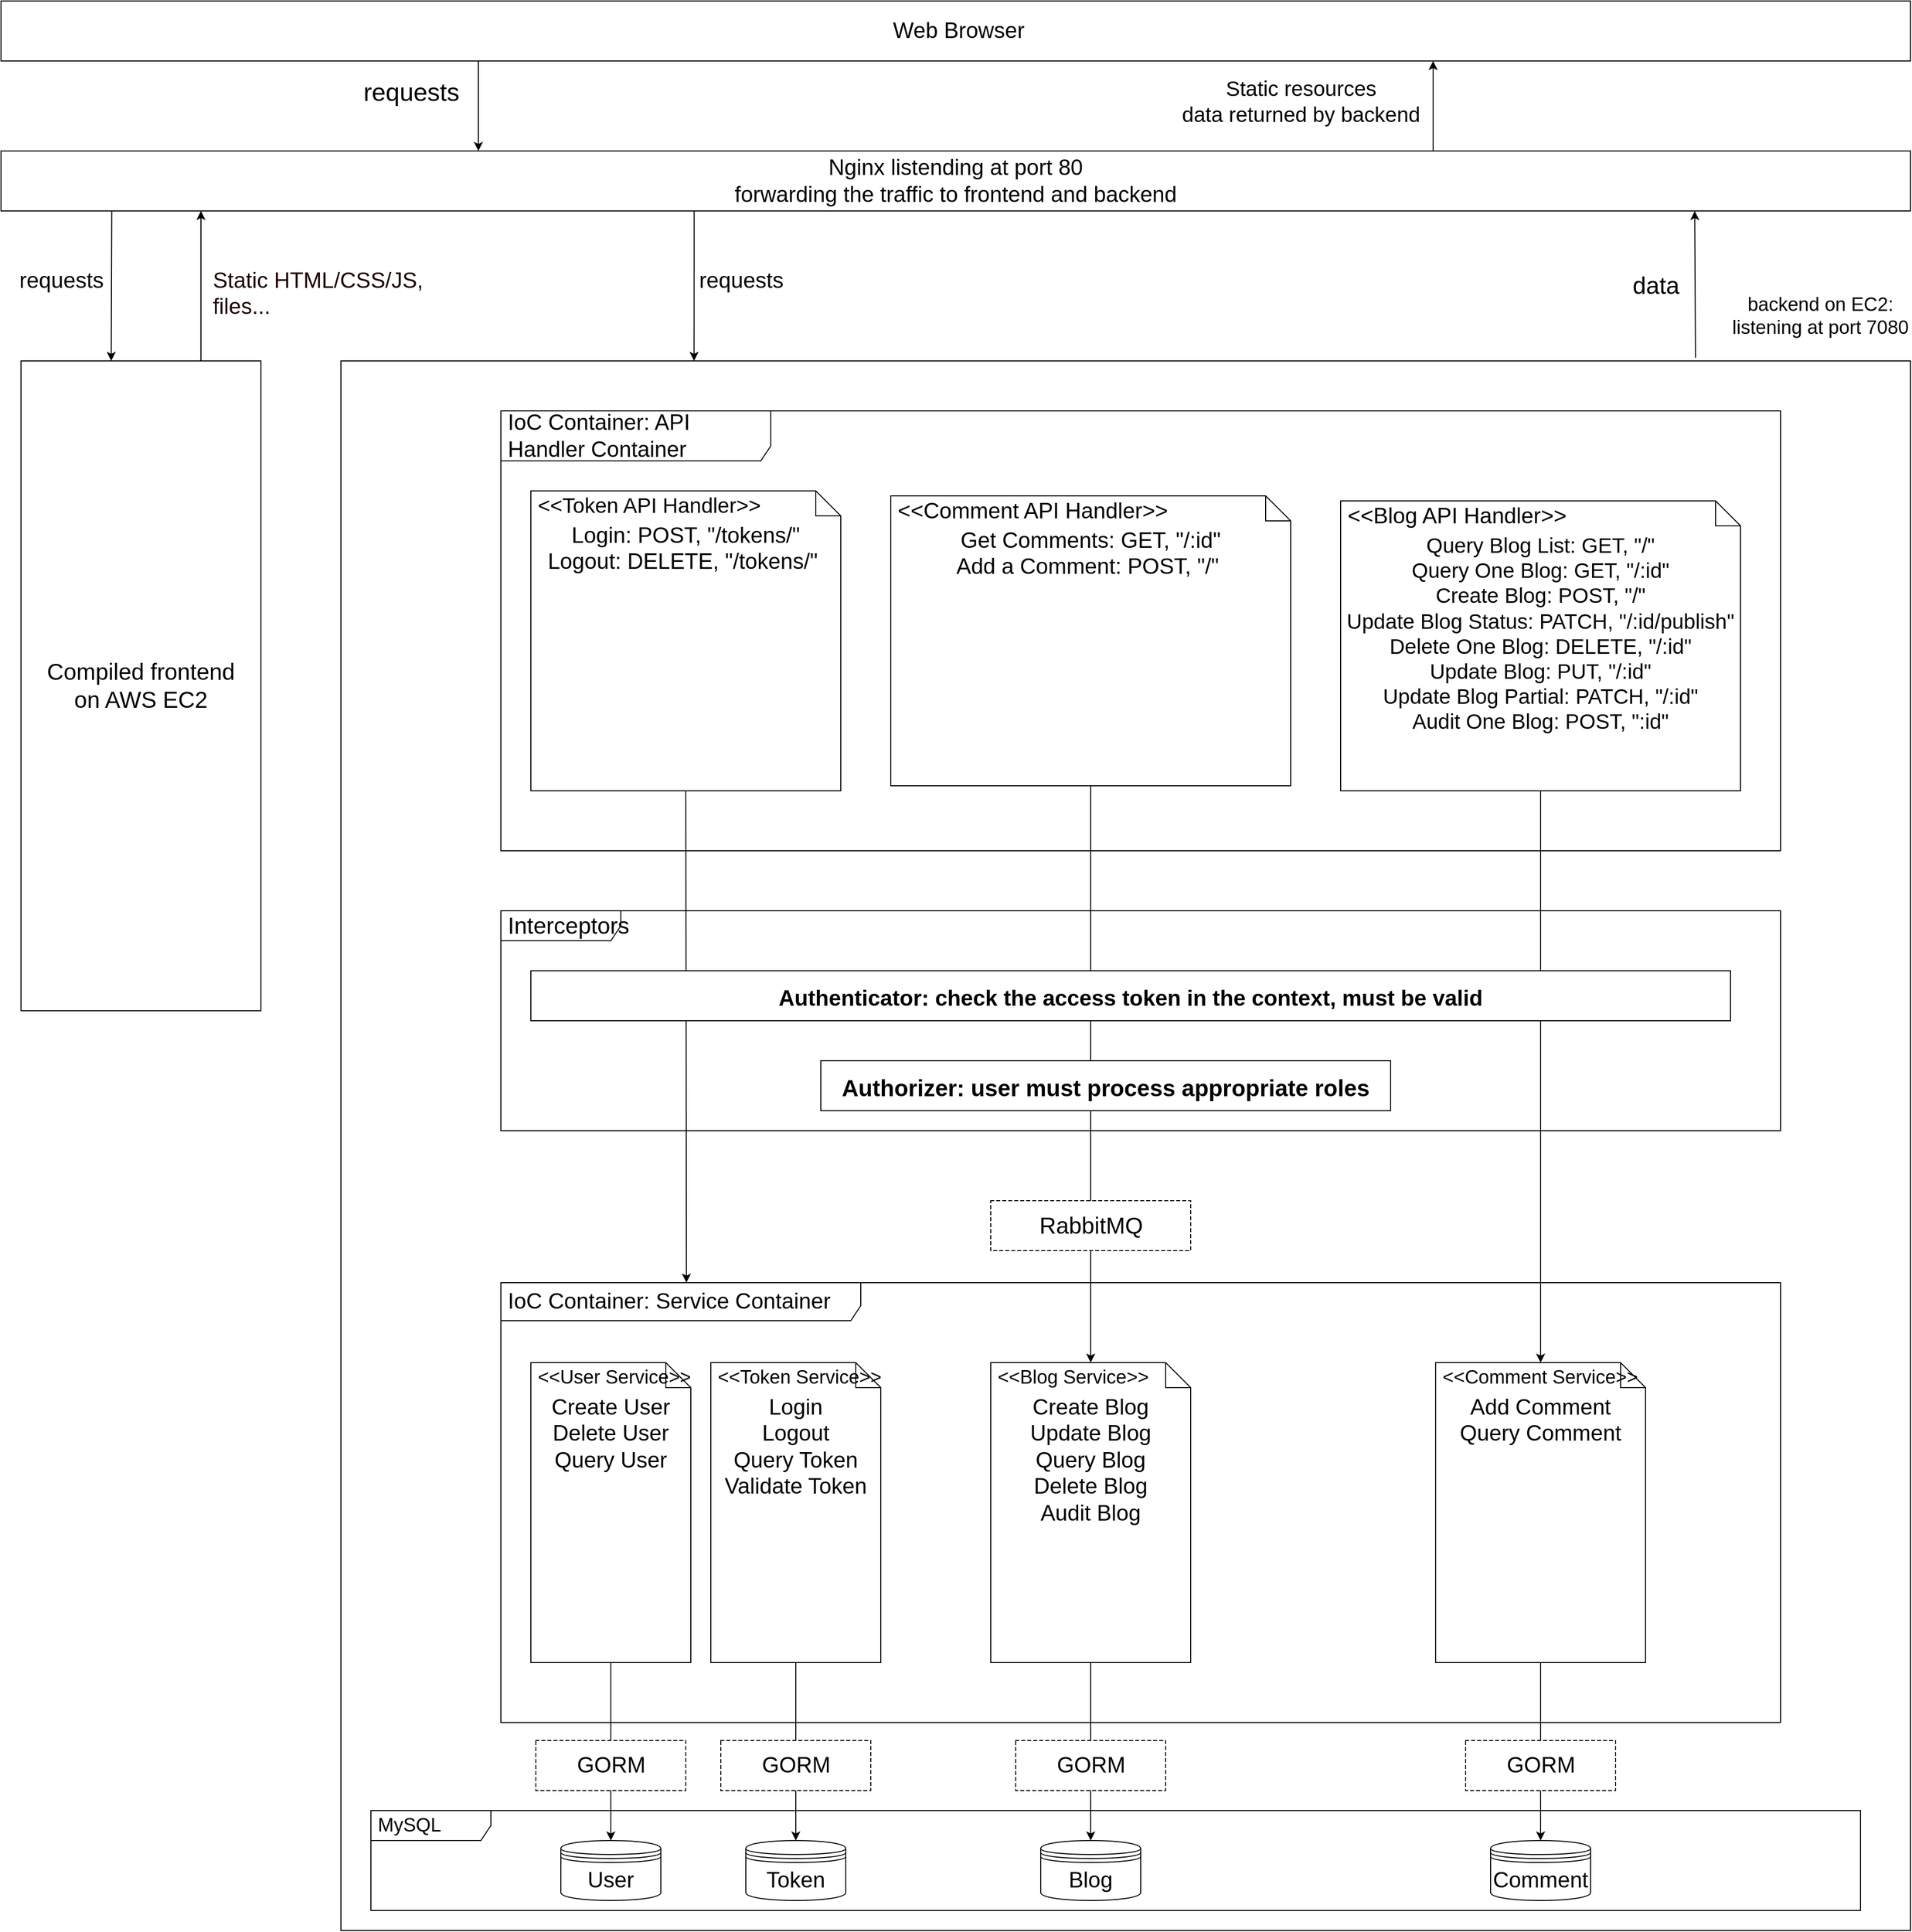 <mxfile>
    <diagram id="LYDQG5cKYdMeNc-Pv3U5" name="Page-1">
        <mxGraphModel dx="1769" dy="1491" grid="1" gridSize="10" guides="1" tooltips="1" connect="1" arrows="1" fold="1" page="1" pageScale="1" pageWidth="850" pageHeight="1100" math="0" shadow="0">
            <root>
                <mxCell id="0"/>
                <mxCell id="1" parent="0"/>
                <mxCell id="5" style="edgeStyle=none;html=1;exitX=0.25;exitY=1;exitDx=0;exitDy=0;entryX=0.25;entryY=0;entryDx=0;entryDy=0;fontSize=19;" parent="1" source="2" target="4" edge="1">
                    <mxGeometry relative="1" as="geometry"/>
                </mxCell>
                <mxCell id="2" value="&amp;nbsp;Web Browser" style="rounded=0;whiteSpace=wrap;html=1;fontSize=22;" parent="1" vertex="1">
                    <mxGeometry x="50" y="150" width="1910" height="60" as="geometry"/>
                </mxCell>
                <mxCell id="7" style="edgeStyle=none;html=1;exitX=0.75;exitY=0;exitDx=0;exitDy=0;fontSize=19;entryX=0.75;entryY=1;entryDx=0;entryDy=0;" parent="1" source="4" target="2" edge="1">
                    <mxGeometry relative="1" as="geometry">
                        <mxPoint x="500.235" y="220" as="targetPoint"/>
                    </mxGeometry>
                </mxCell>
                <mxCell id="11" style="edgeStyle=none;html=1;exitX=0.058;exitY=0.992;exitDx=0;exitDy=0;entryX=0.376;entryY=0;entryDx=0;entryDy=0;entryPerimeter=0;fontSize=19;exitPerimeter=0;" parent="1" source="4" target="9" edge="1">
                    <mxGeometry relative="1" as="geometry"/>
                </mxCell>
                <mxCell id="4" value="Nginx listending at port 80&lt;br style=&quot;font-size: 22px;&quot;&gt;forwarding the traffic to frontend and backend" style="rounded=0;whiteSpace=wrap;html=1;fontSize=22;" parent="1" vertex="1">
                    <mxGeometry x="50" y="300" width="1910" height="60" as="geometry"/>
                </mxCell>
                <mxCell id="6" value="requests" style="text;html=1;align=center;verticalAlign=middle;resizable=0;points=[];autosize=1;strokeColor=none;fillColor=none;fontSize=25;" parent="1" vertex="1">
                    <mxGeometry x="400" y="220" width="120" height="40" as="geometry"/>
                </mxCell>
                <mxCell id="8" value="Static resources&lt;br style=&quot;font-size: 21px;&quot;&gt;data returned by backend" style="text;html=1;align=center;verticalAlign=middle;resizable=0;points=[];autosize=1;strokeColor=none;fillColor=none;fontSize=21;" parent="1" vertex="1">
                    <mxGeometry x="1220" y="220" width="260" height="60" as="geometry"/>
                </mxCell>
                <mxCell id="13" style="edgeStyle=none;html=1;exitX=0.75;exitY=0;exitDx=0;exitDy=0;fontSize=19;" parent="1" source="9" edge="1">
                    <mxGeometry relative="1" as="geometry">
                        <mxPoint x="250" y="360" as="targetPoint"/>
                    </mxGeometry>
                </mxCell>
                <mxCell id="9" value="Compiled frontend &lt;br style=&quot;font-size: 23px;&quot;&gt;on AWS EC2" style="rounded=0;whiteSpace=wrap;html=1;fontSize=23;" parent="1" vertex="1">
                    <mxGeometry x="70" y="510" width="240" height="650" as="geometry"/>
                </mxCell>
                <mxCell id="12" value="requests" style="text;html=1;align=center;verticalAlign=middle;resizable=0;points=[];autosize=1;strokeColor=none;fillColor=none;fontSize=22;" parent="1" vertex="1">
                    <mxGeometry x="55" y="410" width="110" height="40" as="geometry"/>
                </mxCell>
                <mxCell id="14" value="&lt;span style=&quot;font-family: Helvetica; font-size: 22px; font-style: normal; font-variant-ligatures: normal; font-variant-caps: normal; font-weight: 400; letter-spacing: normal; orphans: 2; text-align: center; text-indent: 0px; text-transform: none; widows: 2; word-spacing: 0px; -webkit-text-stroke-width: 0px; text-decoration-thickness: initial; text-decoration-style: initial; text-decoration-color: initial; float: none; display: inline !important;&quot;&gt;&lt;font color=&quot;#1c0303&quot;&gt;Static HTML/CSS/JS, files...&lt;/font&gt;&lt;/span&gt;" style="text;whiteSpace=wrap;html=1;fontSize=22;" parent="1" vertex="1">
                    <mxGeometry x="260" y="410" width="270" height="50" as="geometry"/>
                </mxCell>
                <mxCell id="16" value="" style="rounded=0;whiteSpace=wrap;html=1;fontSize=19;" parent="1" vertex="1">
                    <mxGeometry x="390" y="510" width="1570" height="1570" as="geometry"/>
                </mxCell>
                <mxCell id="19" value="requests" style="text;html=1;align=center;verticalAlign=middle;resizable=0;points=[];autosize=1;strokeColor=none;fillColor=none;fontSize=22;" parent="1" vertex="1">
                    <mxGeometry x="735" y="410" width="110" height="40" as="geometry"/>
                </mxCell>
                <mxCell id="20" value="" style="endArrow=classic;html=1;fontSize=19;exitX=0.363;exitY=1;exitDx=0;exitDy=0;exitPerimeter=0;entryX=0.225;entryY=0;entryDx=0;entryDy=0;entryPerimeter=0;" parent="1" source="4" target="16" edge="1">
                    <mxGeometry width="50" height="50" relative="1" as="geometry">
                        <mxPoint x="750" y="500" as="sourcePoint"/>
                        <mxPoint x="750" y="360" as="targetPoint"/>
                    </mxGeometry>
                </mxCell>
                <mxCell id="21" value="data" style="text;html=1;align=center;verticalAlign=middle;resizable=0;points=[];autosize=1;strokeColor=none;fillColor=none;fontSize=24;" parent="1" vertex="1">
                    <mxGeometry x="1670" y="415" width="70" height="40" as="geometry"/>
                </mxCell>
                <mxCell id="22" value="backend on EC2: listening at port 7080" style="text;html=1;strokeColor=none;fillColor=none;align=center;verticalAlign=middle;whiteSpace=wrap;rounded=0;fontSize=19;" parent="1" vertex="1">
                    <mxGeometry x="1780" y="450" width="180" height="30" as="geometry"/>
                </mxCell>
                <mxCell id="27" value="IoC Container: API Handler Container" style="shape=umlFrame;whiteSpace=wrap;html=1;width=270;height=50;boundedLbl=1;verticalAlign=middle;align=left;spacingLeft=5;fontSize=22;" parent="1" vertex="1">
                    <mxGeometry x="550" y="560" width="1280" height="440" as="geometry"/>
                </mxCell>
                <mxCell id="39" style="edgeStyle=none;html=1;exitX=0.5;exitY=1;exitDx=0;exitDy=0;exitPerimeter=0;fontSize=19;entryX=0.145;entryY=0;entryDx=0;entryDy=0;entryPerimeter=0;" parent="1" source="28" target="43" edge="1">
                    <mxGeometry relative="1" as="geometry"/>
                </mxCell>
                <mxCell id="28" value="Login: POST, &quot;/tokens/&quot;&lt;br style=&quot;font-size: 22px;&quot;&gt;Logout: DELETE, &quot;/tokens/&quot;&amp;nbsp;" style="shape=note2;boundedLbl=1;whiteSpace=wrap;html=1;size=25;verticalAlign=top;align=center;fontSize=22;" parent="1" vertex="1">
                    <mxGeometry x="580" y="640" width="310" height="300" as="geometry"/>
                </mxCell>
                <mxCell id="29" value="&lt;&lt;Token API Handler&gt;&gt;" style="resizeWidth=1;part=1;strokeColor=none;fillColor=none;align=left;spacingLeft=5;fontSize=21;" parent="28" vertex="1">
                    <mxGeometry width="310" height="25" relative="1" as="geometry"/>
                </mxCell>
                <mxCell id="73" style="edgeStyle=none;html=1;entryX=0.5;entryY=0;entryDx=0;entryDy=0;fontSize=19;" parent="1" source="30" target="72" edge="1">
                    <mxGeometry relative="1" as="geometry"/>
                </mxCell>
                <mxCell id="30" value="Query Blog List: GET, &quot;/&quot;&lt;br style=&quot;font-size: 21px;&quot;&gt;Query One Blog: GET, &quot;/:id&quot;&lt;br style=&quot;font-size: 21px;&quot;&gt;Create Blog: POST, &quot;/&quot;&lt;br style=&quot;font-size: 21px;&quot;&gt;Update Blog Status: PATCH, &quot;/:id/publish&quot;&lt;br style=&quot;font-size: 21px;&quot;&gt;Delete One Blog: DELETE, &quot;/:id&quot;&lt;br style=&quot;font-size: 21px;&quot;&gt;Update Blog: PUT, &quot;/:id&quot;&lt;br style=&quot;font-size: 21px;&quot;&gt;Update Blog Partial: PATCH, &quot;/:id&quot;&lt;br style=&quot;font-size: 21px;&quot;&gt;Audit One Blog: POST, &quot;:id&quot;&lt;br style=&quot;font-size: 21px;&quot;&gt;&lt;br style=&quot;font-size: 21px;&quot;&gt;&amp;nbsp;&lt;br style=&quot;font-size: 21px;&quot;&gt;&lt;br style=&quot;font-size: 21px;&quot;&gt;" style="shape=note2;boundedLbl=1;whiteSpace=wrap;html=1;size=25;verticalAlign=top;align=center;fontSize=21;" parent="1" vertex="1">
                    <mxGeometry x="1390" y="650" width="400" height="290" as="geometry"/>
                </mxCell>
                <mxCell id="31" value="&lt;&lt;Blog API Handler&gt;&gt;" style="resizeWidth=1;part=1;strokeColor=none;fillColor=none;align=left;spacingLeft=5;fontSize=22;" parent="30" vertex="1">
                    <mxGeometry width="400" height="25" relative="1" as="geometry"/>
                </mxCell>
                <mxCell id="41" style="edgeStyle=none;html=1;exitX=0.5;exitY=1;exitDx=0;exitDy=0;exitPerimeter=0;fontSize=19;entryX=0.5;entryY=0;entryDx=0;entryDy=0;" parent="1" source="32" target="70" edge="1">
                    <mxGeometry relative="1" as="geometry"/>
                </mxCell>
                <mxCell id="32" value="Get Comments: GET, &quot;/:id&quot;&lt;br style=&quot;font-size: 22px;&quot;&gt;Add a Comment: POST, &quot;/&quot;&amp;nbsp;&lt;br style=&quot;font-size: 22px;&quot;&gt;" style="shape=note2;boundedLbl=1;whiteSpace=wrap;html=1;size=25;verticalAlign=top;align=center;fontSize=22;" parent="1" vertex="1">
                    <mxGeometry x="940" y="645" width="400" height="290" as="geometry"/>
                </mxCell>
                <mxCell id="33" value="&lt;&lt;Comment API Handler&gt;&gt;" style="resizeWidth=1;part=1;strokeColor=none;fillColor=none;align=left;spacingLeft=5;fontSize=22;" parent="32" vertex="1">
                    <mxGeometry width="400" height="25" relative="1" as="geometry"/>
                </mxCell>
                <mxCell id="34" value="Interceptors" style="shape=umlFrame;whiteSpace=wrap;html=1;width=120;height=30;boundedLbl=1;verticalAlign=middle;align=left;spacingLeft=5;fontSize=23;" parent="1" vertex="1">
                    <mxGeometry x="550" y="1060" width="1280" height="220" as="geometry"/>
                </mxCell>
                <mxCell id="37" value="Authenticator: check the access token in the context, must be valid" style="fontStyle=1;fontSize=22;" parent="1" vertex="1">
                    <mxGeometry x="580" y="1120" width="1200" height="50" as="geometry"/>
                </mxCell>
                <mxCell id="38" value="Authorizer: user must process appropriate roles" style="fontStyle=1;fontSize=23;" parent="1" vertex="1">
                    <mxGeometry x="870" y="1210" width="570" height="50" as="geometry"/>
                </mxCell>
                <mxCell id="43" value="IoC Container: Service Container" style="shape=umlFrame;whiteSpace=wrap;html=1;width=360;height=38;boundedLbl=1;verticalAlign=middle;align=left;spacingLeft=5;fontSize=22;" parent="1" vertex="1">
                    <mxGeometry x="550" y="1432" width="1280" height="440" as="geometry"/>
                </mxCell>
                <mxCell id="81" style="edgeStyle=none;html=1;exitX=0.5;exitY=1;exitDx=0;exitDy=0;exitPerimeter=0;entryX=0.5;entryY=0;entryDx=0;entryDy=0;fontSize=19;" parent="1" source="65" target="77" edge="1">
                    <mxGeometry relative="1" as="geometry"/>
                </mxCell>
                <mxCell id="65" value="Create User&lt;br style=&quot;font-size: 22px;&quot;&gt;Delete User&lt;br style=&quot;font-size: 22px;&quot;&gt;Query User" style="shape=note2;boundedLbl=1;whiteSpace=wrap;html=1;size=25;verticalAlign=top;align=center;fontSize=22;" parent="1" vertex="1">
                    <mxGeometry x="580" y="1512" width="160" height="300" as="geometry"/>
                </mxCell>
                <mxCell id="66" value="&lt;&lt;User Service&gt;&gt;" style="resizeWidth=1;part=1;strokeColor=none;fillColor=none;align=left;spacingLeft=5;fontSize=19;" parent="65" vertex="1">
                    <mxGeometry width="160" height="25" relative="1" as="geometry"/>
                </mxCell>
                <mxCell id="82" style="edgeStyle=none;html=1;exitX=0.5;exitY=1;exitDx=0;exitDy=0;exitPerimeter=0;entryX=0.5;entryY=0;entryDx=0;entryDy=0;fontSize=19;" parent="1" source="67" target="78" edge="1">
                    <mxGeometry relative="1" as="geometry"/>
                </mxCell>
                <mxCell id="67" value="Login&lt;br style=&quot;font-size: 22px;&quot;&gt;Logout&lt;br style=&quot;font-size: 22px;&quot;&gt;Query Token&lt;br style=&quot;font-size: 22px;&quot;&gt;Validate Token" style="shape=note2;boundedLbl=1;whiteSpace=wrap;html=1;size=25;verticalAlign=top;align=center;fontSize=22;" parent="1" vertex="1">
                    <mxGeometry x="760" y="1512" width="170" height="300" as="geometry"/>
                </mxCell>
                <mxCell id="68" value="&lt;&lt;Token Service&gt;&gt;" style="resizeWidth=1;part=1;strokeColor=none;fillColor=none;align=left;spacingLeft=5;fontSize=19;" parent="67" vertex="1">
                    <mxGeometry width="170" height="25" relative="1" as="geometry"/>
                </mxCell>
                <mxCell id="83" style="edgeStyle=none;html=1;exitX=0.5;exitY=1;exitDx=0;exitDy=0;exitPerimeter=0;entryX=0.5;entryY=0;entryDx=0;entryDy=0;fontSize=19;startArrow=none;" parent="1" source="90" target="79" edge="1">
                    <mxGeometry relative="1" as="geometry"/>
                </mxCell>
                <mxCell id="69" value="Create Blog&lt;br style=&quot;font-size: 22px;&quot;&gt;Update Blog&lt;br style=&quot;font-size: 22px;&quot;&gt;Query Blog&lt;br style=&quot;font-size: 22px;&quot;&gt;Delete Blog&lt;br style=&quot;font-size: 22px;&quot;&gt;Audit Blog" style="shape=note2;boundedLbl=1;whiteSpace=wrap;html=1;size=25;verticalAlign=top;align=center;fontSize=22;" parent="1" vertex="1">
                    <mxGeometry x="1040" y="1512" width="200" height="300" as="geometry"/>
                </mxCell>
                <mxCell id="70" value="&lt;&lt;Blog Service&gt;&gt;" style="resizeWidth=1;part=1;strokeColor=none;fillColor=none;align=left;spacingLeft=5;fontSize=19;" parent="69" vertex="1">
                    <mxGeometry width="200" height="25" relative="1" as="geometry"/>
                </mxCell>
                <mxCell id="84" style="edgeStyle=none;html=1;exitX=0.5;exitY=1;exitDx=0;exitDy=0;exitPerimeter=0;entryX=0.5;entryY=0;entryDx=0;entryDy=0;fontSize=19;" parent="1" source="71" target="80" edge="1">
                    <mxGeometry relative="1" as="geometry"/>
                </mxCell>
                <mxCell id="71" value="Add Comment&lt;br style=&quot;font-size: 22px;&quot;&gt;Query Comment" style="shape=note2;boundedLbl=1;whiteSpace=wrap;html=1;size=25;verticalAlign=top;align=center;fontSize=22;" parent="1" vertex="1">
                    <mxGeometry x="1485" y="1512" width="210" height="300" as="geometry"/>
                </mxCell>
                <mxCell id="72" value="&lt;&lt;Comment Service&gt;&gt;" style="resizeWidth=1;part=1;strokeColor=none;fillColor=none;align=left;spacingLeft=5;fontSize=19;" parent="71" vertex="1">
                    <mxGeometry width="210" height="25" relative="1" as="geometry"/>
                </mxCell>
                <mxCell id="74" value="RabbitMQ" style="shape=partialRectangle;html=1;top=1;align=center;dashed=1;fontSize=23;" parent="1" vertex="1">
                    <mxGeometry x="1040" y="1350" width="200" height="50" as="geometry"/>
                </mxCell>
                <mxCell id="76" value="MySQL" style="shape=umlFrame;whiteSpace=wrap;html=1;width=120;height=30;boundedLbl=1;verticalAlign=middle;align=left;spacingLeft=5;fontSize=19;" parent="1" vertex="1">
                    <mxGeometry x="420" y="1960" width="1490" height="100" as="geometry"/>
                </mxCell>
                <mxCell id="77" value="User" style="shape=datastore;whiteSpace=wrap;html=1;fontSize=22;" parent="1" vertex="1">
                    <mxGeometry x="610" y="1990" width="100" height="60" as="geometry"/>
                </mxCell>
                <mxCell id="78" value="Token" style="shape=datastore;whiteSpace=wrap;html=1;fontSize=22;" parent="1" vertex="1">
                    <mxGeometry x="795" y="1990" width="100" height="60" as="geometry"/>
                </mxCell>
                <mxCell id="79" value="Blog" style="shape=datastore;whiteSpace=wrap;html=1;fontSize=22;" parent="1" vertex="1">
                    <mxGeometry x="1090" y="1990" width="100" height="60" as="geometry"/>
                </mxCell>
                <mxCell id="80" value="Comment" style="shape=datastore;whiteSpace=wrap;html=1;fontSize=22;" parent="1" vertex="1">
                    <mxGeometry x="1540" y="1990" width="100" height="60" as="geometry"/>
                </mxCell>
                <mxCell id="88" value="GORM" style="shape=partialRectangle;html=1;top=1;align=center;dashed=1;fontSize=22;" parent="1" vertex="1">
                    <mxGeometry x="770" y="1890" width="150" height="50" as="geometry"/>
                </mxCell>
                <mxCell id="89" value="GORM" style="shape=partialRectangle;html=1;top=1;align=center;dashed=1;fontSize=22;" parent="1" vertex="1">
                    <mxGeometry x="585" y="1890" width="150" height="50" as="geometry"/>
                </mxCell>
                <mxCell id="91" value="" style="edgeStyle=none;html=1;exitX=0.5;exitY=1;exitDx=0;exitDy=0;exitPerimeter=0;entryX=0.5;entryY=0;entryDx=0;entryDy=0;fontSize=19;endArrow=none;" parent="1" source="69" target="90" edge="1">
                    <mxGeometry relative="1" as="geometry">
                        <mxPoint x="1140" y="1812" as="sourcePoint"/>
                        <mxPoint x="1140" y="1990" as="targetPoint"/>
                    </mxGeometry>
                </mxCell>
                <mxCell id="90" value="GORM" style="shape=partialRectangle;html=1;top=1;align=center;dashed=1;fontSize=22;" parent="1" vertex="1">
                    <mxGeometry x="1065" y="1890" width="150" height="50" as="geometry"/>
                </mxCell>
                <mxCell id="92" value="GORM" style="shape=partialRectangle;html=1;top=1;align=center;dashed=1;fontSize=22;" parent="1" vertex="1">
                    <mxGeometry x="1515" y="1890" width="150" height="50" as="geometry"/>
                </mxCell>
                <mxCell id="94" value="" style="endArrow=classic;html=1;fontSize=24;entryX=0.887;entryY=1.002;entryDx=0;entryDy=0;entryPerimeter=0;exitX=0.863;exitY=-0.002;exitDx=0;exitDy=0;exitPerimeter=0;" parent="1" source="16" target="4" edge="1">
                    <mxGeometry width="50" height="50" relative="1" as="geometry">
                        <mxPoint x="1370" y="630" as="sourcePoint"/>
                        <mxPoint x="1420" y="580" as="targetPoint"/>
                    </mxGeometry>
                </mxCell>
            </root>
        </mxGraphModel>
    </diagram>
</mxfile>